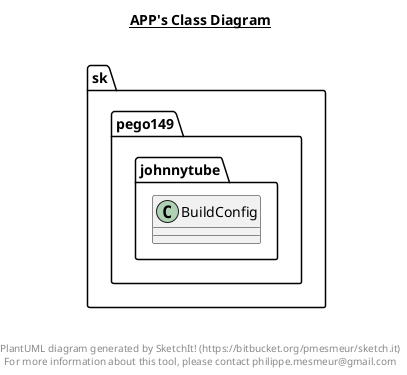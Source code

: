 @startuml

title __APP's Class Diagram__\n

  namespace sk.pego149.johnnytube {
    class sk.pego149.johnnytube.BuildConfig {
    }
  }
  



right footer


PlantUML diagram generated by SketchIt! (https://bitbucket.org/pmesmeur/sketch.it)
For more information about this tool, please contact philippe.mesmeur@gmail.com
endfooter

@enduml
